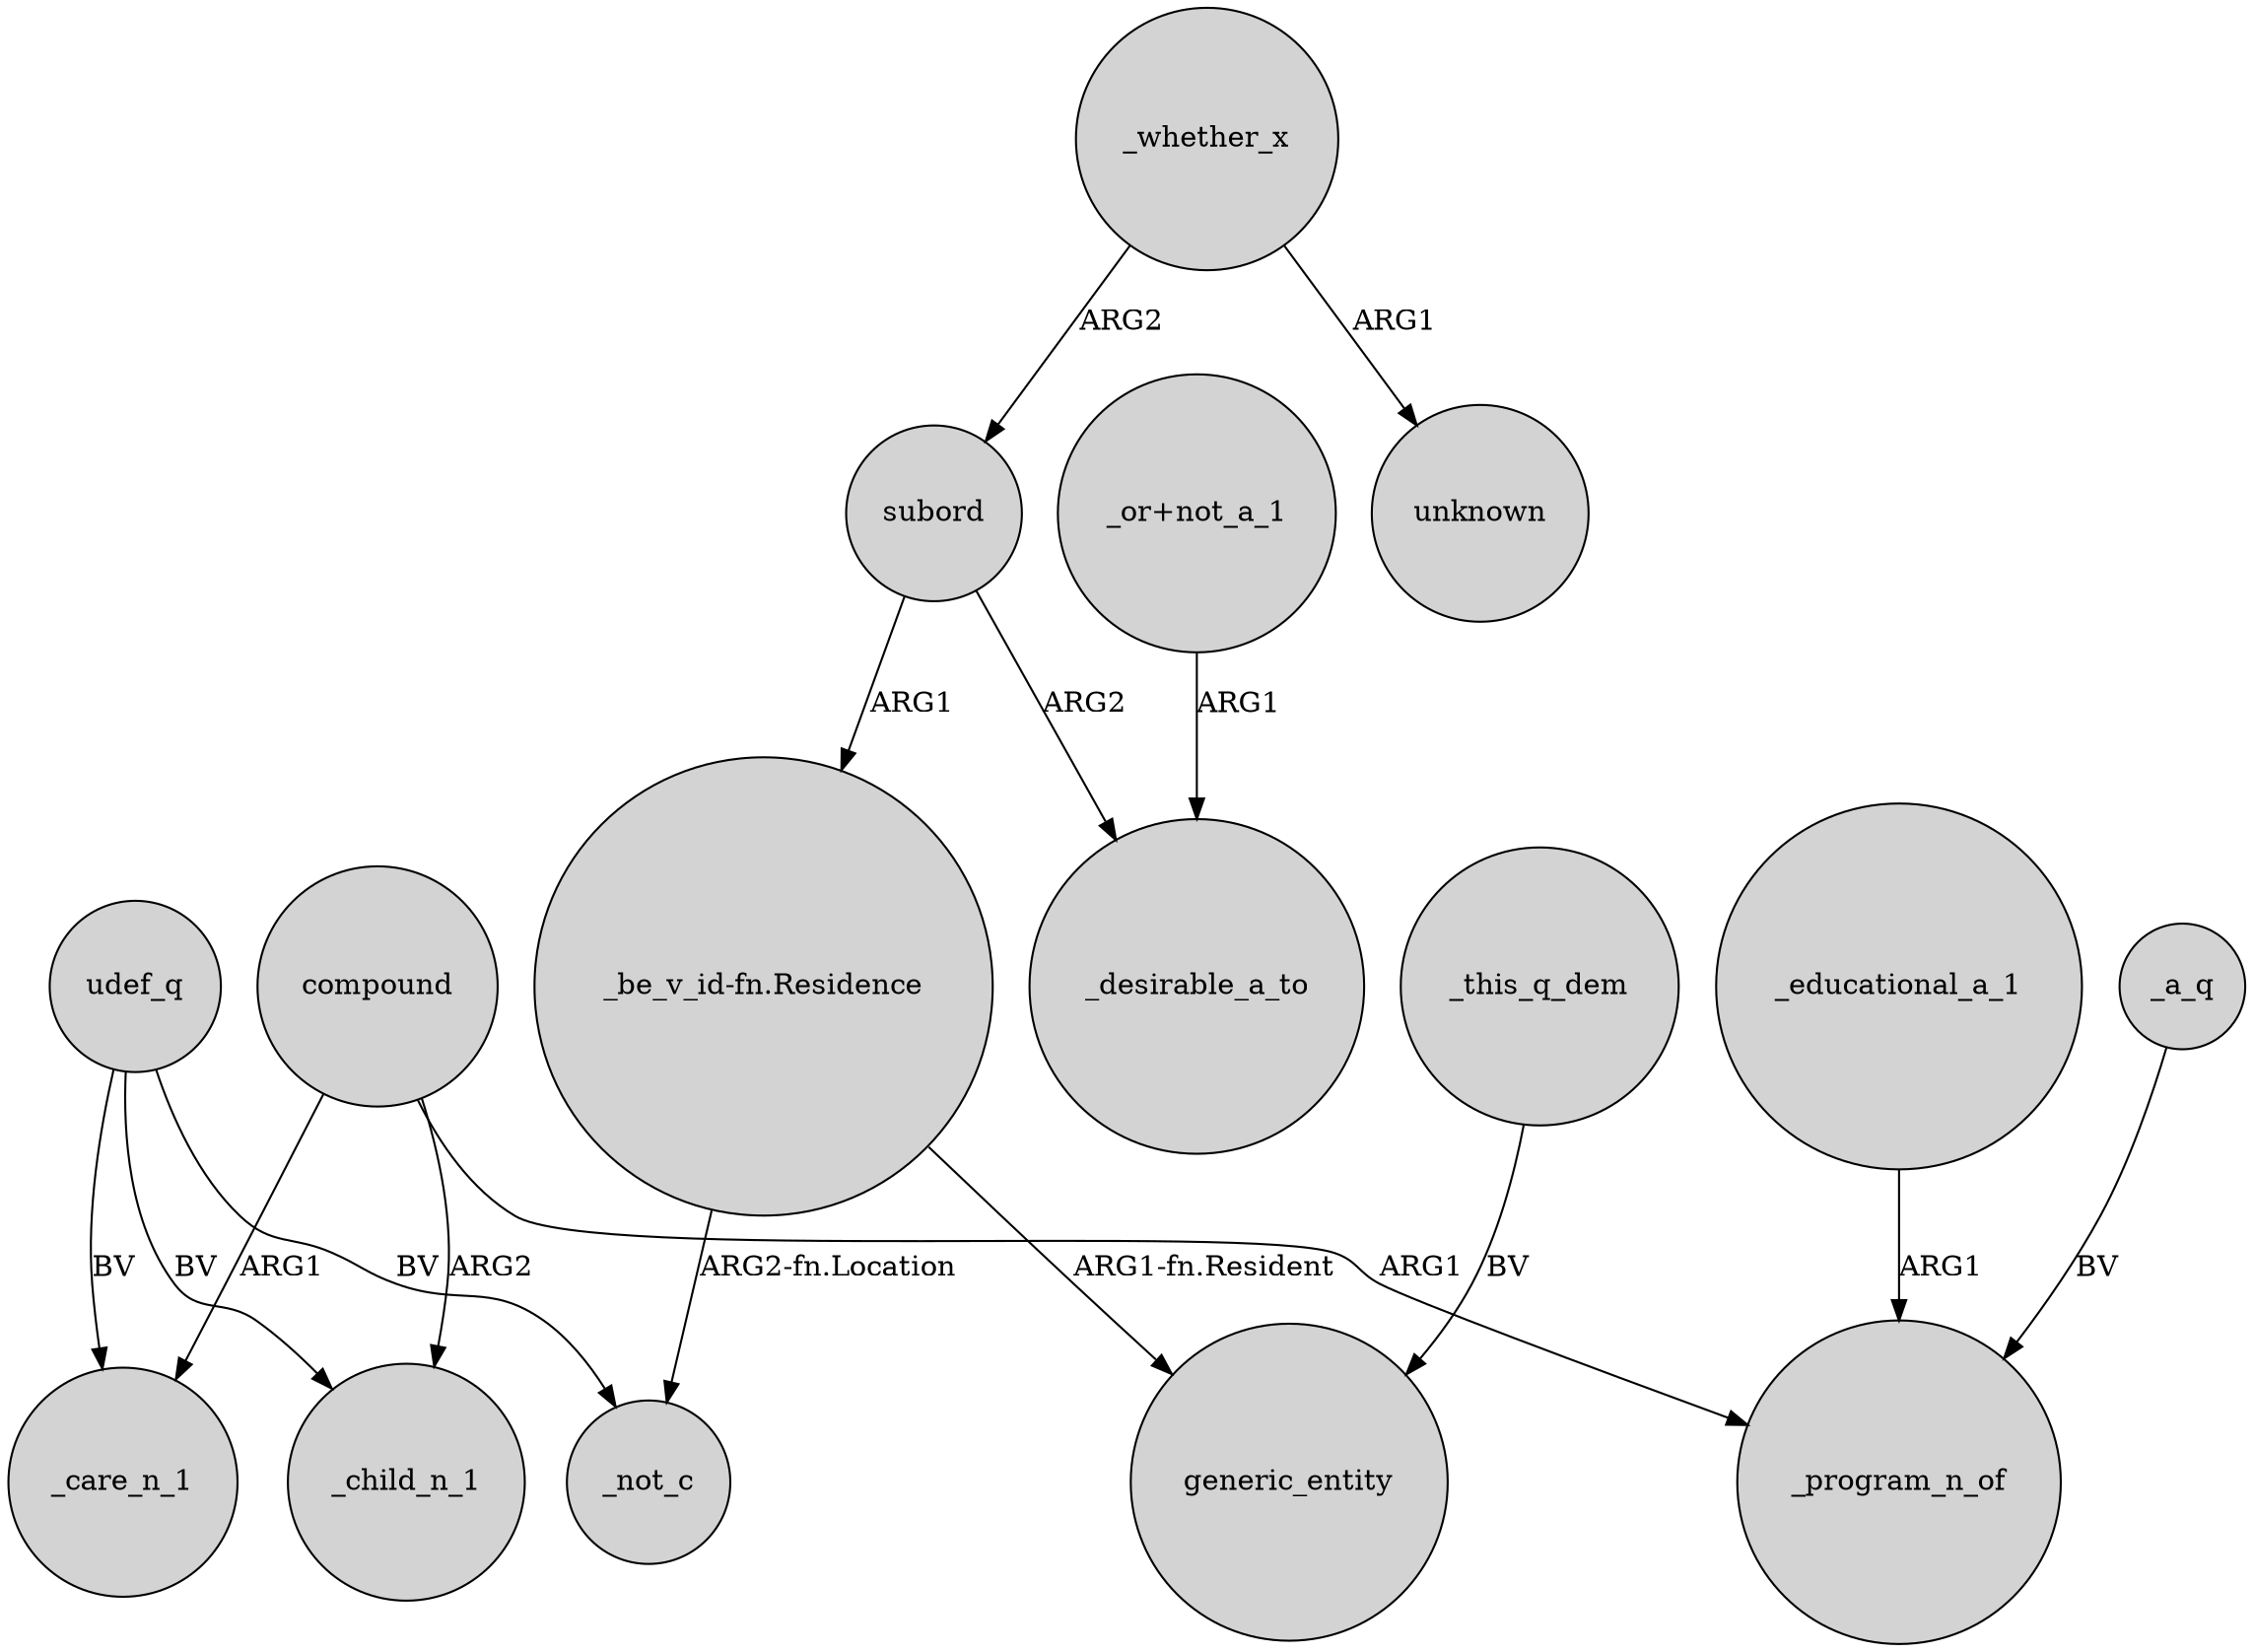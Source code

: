 digraph {
	node [shape=circle style=filled]
	compound -> _care_n_1 [label=ARG1]
	subord -> "_be_v_id-fn.Residence" [label=ARG1]
	subord -> _desirable_a_to [label=ARG2]
	udef_q -> _not_c [label=BV]
	_whether_x -> subord [label=ARG2]
	_a_q -> _program_n_of [label=BV]
	_whether_x -> unknown [label=ARG1]
	compound -> _program_n_of [label=ARG1]
	udef_q -> _child_n_1 [label=BV]
	"_be_v_id-fn.Residence" -> _not_c [label="ARG2-fn.Location"]
	compound -> _child_n_1 [label=ARG2]
	"_or+not_a_1" -> _desirable_a_to [label=ARG1]
	"_be_v_id-fn.Residence" -> generic_entity [label="ARG1-fn.Resident"]
	udef_q -> _care_n_1 [label=BV]
	_this_q_dem -> generic_entity [label=BV]
	_educational_a_1 -> _program_n_of [label=ARG1]
}
